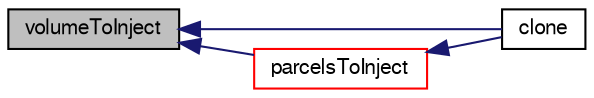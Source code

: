 digraph "volumeToInject"
{
  bgcolor="transparent";
  edge [fontname="FreeSans",fontsize="10",labelfontname="FreeSans",labelfontsize="10"];
  node [fontname="FreeSans",fontsize="10",shape=record];
  rankdir="LR";
  Node232 [label="volumeToInject",height=0.2,width=0.4,color="black", fillcolor="grey75", style="filled", fontcolor="black"];
  Node232 -> Node233 [dir="back",color="midnightblue",fontsize="10",style="solid",fontname="FreeSans"];
  Node233 [label="clone",height=0.2,width=0.4,color="black",URL="$a24050.html#ac6d7055f88f8ceb366a9f64d3ba635e0",tooltip="Construct and return a clone. "];
  Node232 -> Node234 [dir="back",color="midnightblue",fontsize="10",style="solid",fontname="FreeSans"];
  Node234 [label="parcelsToInject",height=0.2,width=0.4,color="red",URL="$a24050.html#a4c4730db6620caeb697dfb15e7ed265a",tooltip="Number of parcels to introduce relative to SOI. "];
  Node234 -> Node233 [dir="back",color="midnightblue",fontsize="10",style="solid",fontname="FreeSans"];
}
